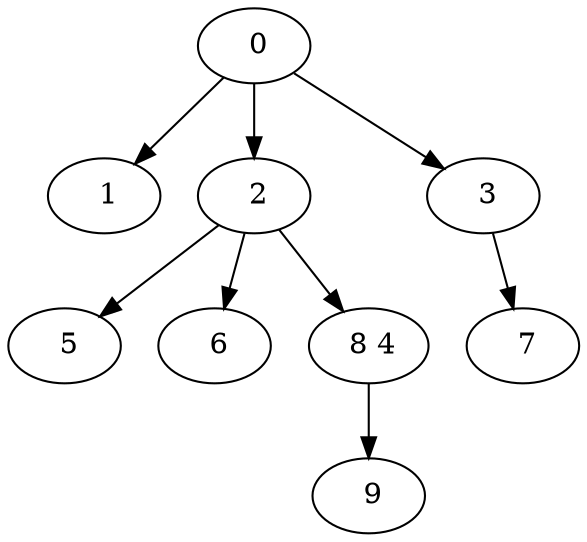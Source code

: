 digraph mytree {
" 0" -> " 1";
" 0" -> " 2";
" 0" -> " 3";
" 1";
" 2" -> " 5";
" 2" -> " 6";
" 2" -> " 8 4";
" 3" -> " 7";
" 5";
" 6";
" 8 4" -> " 9";
" 7";
" 9";
}
